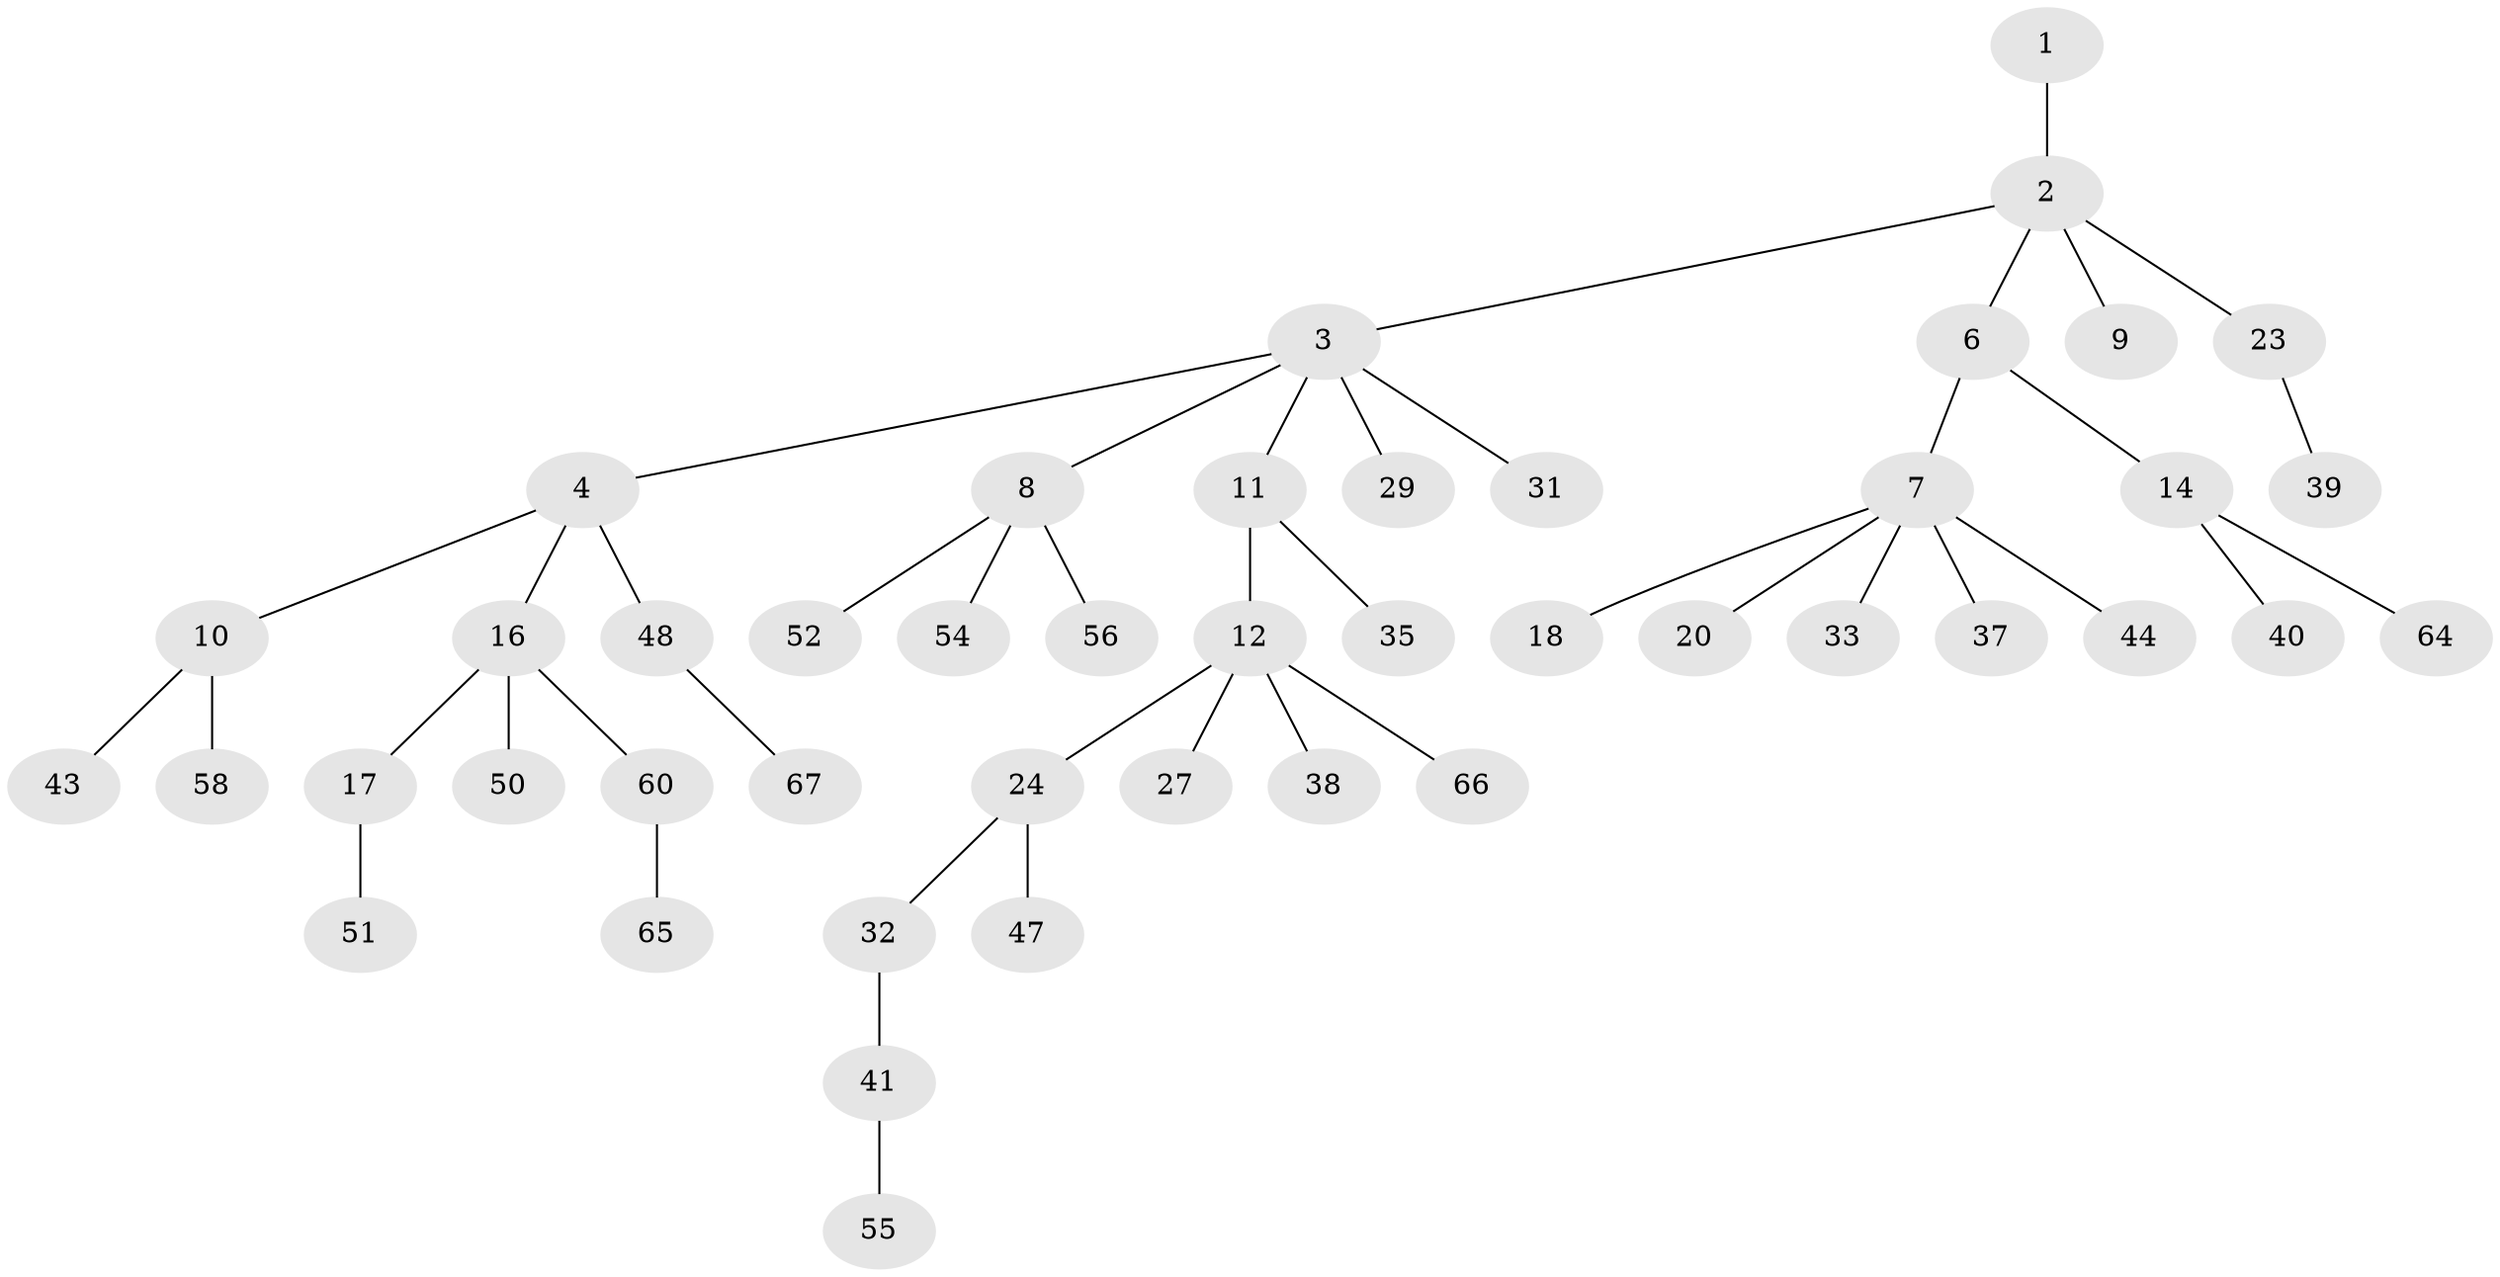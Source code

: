 // original degree distribution, {1: 0.5522388059701493, 5: 0.07462686567164178, 6: 0.014925373134328358, 2: 0.19402985074626866, 4: 0.07462686567164178, 3: 0.08955223880597014}
// Generated by graph-tools (version 1.1) at 2025/42/03/06/25 10:42:03]
// undirected, 45 vertices, 44 edges
graph export_dot {
graph [start="1"]
  node [color=gray90,style=filled];
  1;
  2 [super="+5"];
  3 [super="+28"];
  4 [super="+59"];
  6 [super="+34"];
  7 [super="+13"];
  8 [super="+19"];
  9;
  10 [super="+42"];
  11 [super="+22"];
  12 [super="+15"];
  14 [super="+63"];
  16;
  17 [super="+21"];
  18 [super="+30"];
  20;
  23 [super="+26"];
  24 [super="+25"];
  27;
  29 [super="+46"];
  31;
  32 [super="+36"];
  33;
  35 [super="+53"];
  37;
  38;
  39;
  40 [super="+45"];
  41;
  43;
  44;
  47;
  48 [super="+49"];
  50;
  51;
  52 [super="+57"];
  54;
  55 [super="+61"];
  56;
  58;
  60 [super="+62"];
  64;
  65;
  66;
  67;
  1 -- 2;
  2 -- 3;
  2 -- 6;
  2 -- 23;
  2 -- 9;
  3 -- 4;
  3 -- 8;
  3 -- 11;
  3 -- 31;
  3 -- 29;
  4 -- 10;
  4 -- 16;
  4 -- 48;
  6 -- 7;
  6 -- 14;
  7 -- 44;
  7 -- 33;
  7 -- 18;
  7 -- 20;
  7 -- 37;
  8 -- 52;
  8 -- 54;
  8 -- 56;
  10 -- 43;
  10 -- 58;
  11 -- 12;
  11 -- 35;
  12 -- 66;
  12 -- 38;
  12 -- 24;
  12 -- 27;
  14 -- 40;
  14 -- 64;
  16 -- 17;
  16 -- 50;
  16 -- 60;
  17 -- 51;
  23 -- 39;
  24 -- 32;
  24 -- 47;
  32 -- 41;
  41 -- 55;
  48 -- 67;
  60 -- 65;
}
